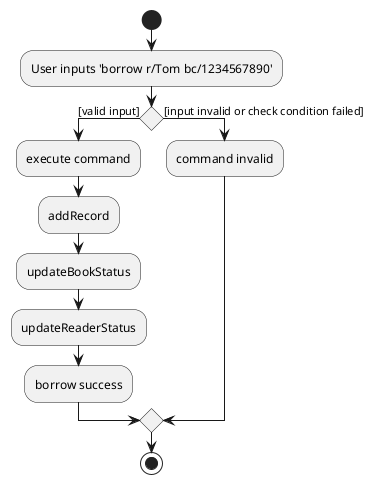 @startuml
start
:User inputs 'borrow r/Tom bc/1234567890';

'Since the beta syntax does not support placing the condition outside the
'diamond we place it as the true branch instead.

if () then ([valid input])
    :execute command;
    :addRecord;
    :updateBookStatus;
    :updateReaderStatus;
    :borrow success;
else ([input invalid or check condition failed])
    :command invalid;
endif
stop
@enduml
